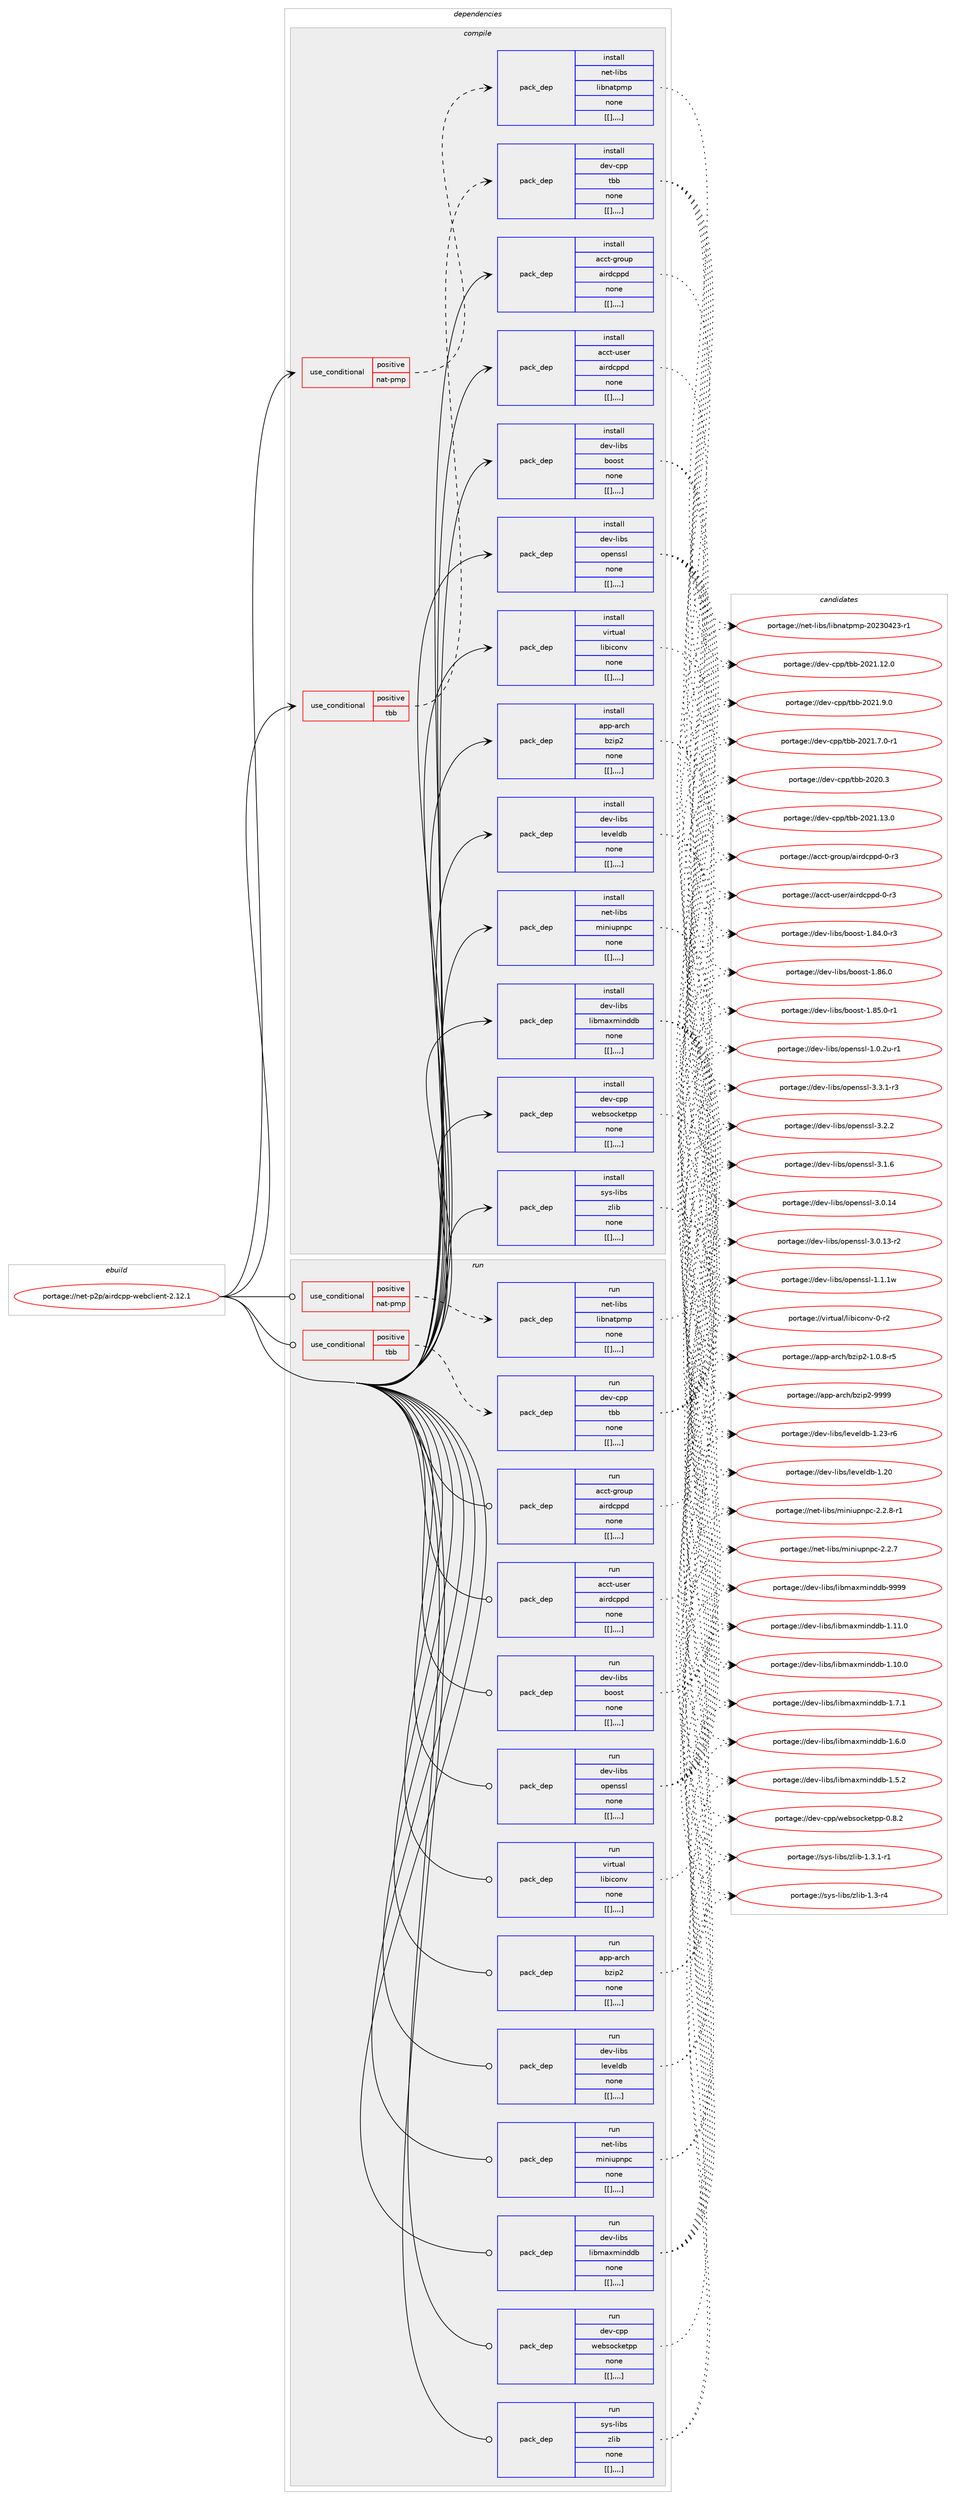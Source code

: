 digraph prolog {

# *************
# Graph options
# *************

newrank=true;
concentrate=true;
compound=true;
graph [rankdir=LR,fontname=Helvetica,fontsize=10,ranksep=1.5];#, ranksep=2.5, nodesep=0.2];
edge  [arrowhead=vee];
node  [fontname=Helvetica,fontsize=10];

# **********
# The ebuild
# **********

subgraph cluster_leftcol {
color=gray;
label=<<i>ebuild</i>>;
id [label="portage://net-p2p/airdcpp-webclient-2.12.1", color=red, width=4, href="../net-p2p/airdcpp-webclient-2.12.1.svg"];
}

# ****************
# The dependencies
# ****************

subgraph cluster_midcol {
color=gray;
label=<<i>dependencies</i>>;
subgraph cluster_compile {
fillcolor="#eeeeee";
style=filled;
label=<<i>compile</i>>;
subgraph cond104110 {
dependency396505 [label=<<TABLE BORDER="0" CELLBORDER="1" CELLSPACING="0" CELLPADDING="4"><TR><TD ROWSPAN="3" CELLPADDING="10">use_conditional</TD></TR><TR><TD>positive</TD></TR><TR><TD>nat-pmp</TD></TR></TABLE>>, shape=none, color=red];
subgraph pack289487 {
dependency396506 [label=<<TABLE BORDER="0" CELLBORDER="1" CELLSPACING="0" CELLPADDING="4" WIDTH="220"><TR><TD ROWSPAN="6" CELLPADDING="30">pack_dep</TD></TR><TR><TD WIDTH="110">install</TD></TR><TR><TD>net-libs</TD></TR><TR><TD>libnatpmp</TD></TR><TR><TD>none</TD></TR><TR><TD>[[],,,,]</TD></TR></TABLE>>, shape=none, color=blue];
}
dependency396505:e -> dependency396506:w [weight=20,style="dashed",arrowhead="vee"];
}
id:e -> dependency396505:w [weight=20,style="solid",arrowhead="vee"];
subgraph cond104111 {
dependency396507 [label=<<TABLE BORDER="0" CELLBORDER="1" CELLSPACING="0" CELLPADDING="4"><TR><TD ROWSPAN="3" CELLPADDING="10">use_conditional</TD></TR><TR><TD>positive</TD></TR><TR><TD>tbb</TD></TR></TABLE>>, shape=none, color=red];
subgraph pack289488 {
dependency396508 [label=<<TABLE BORDER="0" CELLBORDER="1" CELLSPACING="0" CELLPADDING="4" WIDTH="220"><TR><TD ROWSPAN="6" CELLPADDING="30">pack_dep</TD></TR><TR><TD WIDTH="110">install</TD></TR><TR><TD>dev-cpp</TD></TR><TR><TD>tbb</TD></TR><TR><TD>none</TD></TR><TR><TD>[[],,,,]</TD></TR></TABLE>>, shape=none, color=blue];
}
dependency396507:e -> dependency396508:w [weight=20,style="dashed",arrowhead="vee"];
}
id:e -> dependency396507:w [weight=20,style="solid",arrowhead="vee"];
subgraph pack289489 {
dependency396509 [label=<<TABLE BORDER="0" CELLBORDER="1" CELLSPACING="0" CELLPADDING="4" WIDTH="220"><TR><TD ROWSPAN="6" CELLPADDING="30">pack_dep</TD></TR><TR><TD WIDTH="110">install</TD></TR><TR><TD>acct-group</TD></TR><TR><TD>airdcppd</TD></TR><TR><TD>none</TD></TR><TR><TD>[[],,,,]</TD></TR></TABLE>>, shape=none, color=blue];
}
id:e -> dependency396509:w [weight=20,style="solid",arrowhead="vee"];
subgraph pack289490 {
dependency396510 [label=<<TABLE BORDER="0" CELLBORDER="1" CELLSPACING="0" CELLPADDING="4" WIDTH="220"><TR><TD ROWSPAN="6" CELLPADDING="30">pack_dep</TD></TR><TR><TD WIDTH="110">install</TD></TR><TR><TD>acct-user</TD></TR><TR><TD>airdcppd</TD></TR><TR><TD>none</TD></TR><TR><TD>[[],,,,]</TD></TR></TABLE>>, shape=none, color=blue];
}
id:e -> dependency396510:w [weight=20,style="solid",arrowhead="vee"];
subgraph pack289491 {
dependency396511 [label=<<TABLE BORDER="0" CELLBORDER="1" CELLSPACING="0" CELLPADDING="4" WIDTH="220"><TR><TD ROWSPAN="6" CELLPADDING="30">pack_dep</TD></TR><TR><TD WIDTH="110">install</TD></TR><TR><TD>app-arch</TD></TR><TR><TD>bzip2</TD></TR><TR><TD>none</TD></TR><TR><TD>[[],,,,]</TD></TR></TABLE>>, shape=none, color=blue];
}
id:e -> dependency396511:w [weight=20,style="solid",arrowhead="vee"];
subgraph pack289492 {
dependency396512 [label=<<TABLE BORDER="0" CELLBORDER="1" CELLSPACING="0" CELLPADDING="4" WIDTH="220"><TR><TD ROWSPAN="6" CELLPADDING="30">pack_dep</TD></TR><TR><TD WIDTH="110">install</TD></TR><TR><TD>dev-cpp</TD></TR><TR><TD>websocketpp</TD></TR><TR><TD>none</TD></TR><TR><TD>[[],,,,]</TD></TR></TABLE>>, shape=none, color=blue];
}
id:e -> dependency396512:w [weight=20,style="solid",arrowhead="vee"];
subgraph pack289493 {
dependency396513 [label=<<TABLE BORDER="0" CELLBORDER="1" CELLSPACING="0" CELLPADDING="4" WIDTH="220"><TR><TD ROWSPAN="6" CELLPADDING="30">pack_dep</TD></TR><TR><TD WIDTH="110">install</TD></TR><TR><TD>dev-libs</TD></TR><TR><TD>boost</TD></TR><TR><TD>none</TD></TR><TR><TD>[[],,,,]</TD></TR></TABLE>>, shape=none, color=blue];
}
id:e -> dependency396513:w [weight=20,style="solid",arrowhead="vee"];
subgraph pack289494 {
dependency396514 [label=<<TABLE BORDER="0" CELLBORDER="1" CELLSPACING="0" CELLPADDING="4" WIDTH="220"><TR><TD ROWSPAN="6" CELLPADDING="30">pack_dep</TD></TR><TR><TD WIDTH="110">install</TD></TR><TR><TD>dev-libs</TD></TR><TR><TD>leveldb</TD></TR><TR><TD>none</TD></TR><TR><TD>[[],,,,]</TD></TR></TABLE>>, shape=none, color=blue];
}
id:e -> dependency396514:w [weight=20,style="solid",arrowhead="vee"];
subgraph pack289495 {
dependency396515 [label=<<TABLE BORDER="0" CELLBORDER="1" CELLSPACING="0" CELLPADDING="4" WIDTH="220"><TR><TD ROWSPAN="6" CELLPADDING="30">pack_dep</TD></TR><TR><TD WIDTH="110">install</TD></TR><TR><TD>dev-libs</TD></TR><TR><TD>libmaxminddb</TD></TR><TR><TD>none</TD></TR><TR><TD>[[],,,,]</TD></TR></TABLE>>, shape=none, color=blue];
}
id:e -> dependency396515:w [weight=20,style="solid",arrowhead="vee"];
subgraph pack289496 {
dependency396516 [label=<<TABLE BORDER="0" CELLBORDER="1" CELLSPACING="0" CELLPADDING="4" WIDTH="220"><TR><TD ROWSPAN="6" CELLPADDING="30">pack_dep</TD></TR><TR><TD WIDTH="110">install</TD></TR><TR><TD>dev-libs</TD></TR><TR><TD>openssl</TD></TR><TR><TD>none</TD></TR><TR><TD>[[],,,,]</TD></TR></TABLE>>, shape=none, color=blue];
}
id:e -> dependency396516:w [weight=20,style="solid",arrowhead="vee"];
subgraph pack289497 {
dependency396517 [label=<<TABLE BORDER="0" CELLBORDER="1" CELLSPACING="0" CELLPADDING="4" WIDTH="220"><TR><TD ROWSPAN="6" CELLPADDING="30">pack_dep</TD></TR><TR><TD WIDTH="110">install</TD></TR><TR><TD>net-libs</TD></TR><TR><TD>miniupnpc</TD></TR><TR><TD>none</TD></TR><TR><TD>[[],,,,]</TD></TR></TABLE>>, shape=none, color=blue];
}
id:e -> dependency396517:w [weight=20,style="solid",arrowhead="vee"];
subgraph pack289498 {
dependency396518 [label=<<TABLE BORDER="0" CELLBORDER="1" CELLSPACING="0" CELLPADDING="4" WIDTH="220"><TR><TD ROWSPAN="6" CELLPADDING="30">pack_dep</TD></TR><TR><TD WIDTH="110">install</TD></TR><TR><TD>sys-libs</TD></TR><TR><TD>zlib</TD></TR><TR><TD>none</TD></TR><TR><TD>[[],,,,]</TD></TR></TABLE>>, shape=none, color=blue];
}
id:e -> dependency396518:w [weight=20,style="solid",arrowhead="vee"];
subgraph pack289499 {
dependency396519 [label=<<TABLE BORDER="0" CELLBORDER="1" CELLSPACING="0" CELLPADDING="4" WIDTH="220"><TR><TD ROWSPAN="6" CELLPADDING="30">pack_dep</TD></TR><TR><TD WIDTH="110">install</TD></TR><TR><TD>virtual</TD></TR><TR><TD>libiconv</TD></TR><TR><TD>none</TD></TR><TR><TD>[[],,,,]</TD></TR></TABLE>>, shape=none, color=blue];
}
id:e -> dependency396519:w [weight=20,style="solid",arrowhead="vee"];
}
subgraph cluster_compileandrun {
fillcolor="#eeeeee";
style=filled;
label=<<i>compile and run</i>>;
}
subgraph cluster_run {
fillcolor="#eeeeee";
style=filled;
label=<<i>run</i>>;
subgraph cond104112 {
dependency396520 [label=<<TABLE BORDER="0" CELLBORDER="1" CELLSPACING="0" CELLPADDING="4"><TR><TD ROWSPAN="3" CELLPADDING="10">use_conditional</TD></TR><TR><TD>positive</TD></TR><TR><TD>nat-pmp</TD></TR></TABLE>>, shape=none, color=red];
subgraph pack289500 {
dependency396521 [label=<<TABLE BORDER="0" CELLBORDER="1" CELLSPACING="0" CELLPADDING="4" WIDTH="220"><TR><TD ROWSPAN="6" CELLPADDING="30">pack_dep</TD></TR><TR><TD WIDTH="110">run</TD></TR><TR><TD>net-libs</TD></TR><TR><TD>libnatpmp</TD></TR><TR><TD>none</TD></TR><TR><TD>[[],,,,]</TD></TR></TABLE>>, shape=none, color=blue];
}
dependency396520:e -> dependency396521:w [weight=20,style="dashed",arrowhead="vee"];
}
id:e -> dependency396520:w [weight=20,style="solid",arrowhead="odot"];
subgraph cond104113 {
dependency396522 [label=<<TABLE BORDER="0" CELLBORDER="1" CELLSPACING="0" CELLPADDING="4"><TR><TD ROWSPAN="3" CELLPADDING="10">use_conditional</TD></TR><TR><TD>positive</TD></TR><TR><TD>tbb</TD></TR></TABLE>>, shape=none, color=red];
subgraph pack289501 {
dependency396523 [label=<<TABLE BORDER="0" CELLBORDER="1" CELLSPACING="0" CELLPADDING="4" WIDTH="220"><TR><TD ROWSPAN="6" CELLPADDING="30">pack_dep</TD></TR><TR><TD WIDTH="110">run</TD></TR><TR><TD>dev-cpp</TD></TR><TR><TD>tbb</TD></TR><TR><TD>none</TD></TR><TR><TD>[[],,,,]</TD></TR></TABLE>>, shape=none, color=blue];
}
dependency396522:e -> dependency396523:w [weight=20,style="dashed",arrowhead="vee"];
}
id:e -> dependency396522:w [weight=20,style="solid",arrowhead="odot"];
subgraph pack289502 {
dependency396524 [label=<<TABLE BORDER="0" CELLBORDER="1" CELLSPACING="0" CELLPADDING="4" WIDTH="220"><TR><TD ROWSPAN="6" CELLPADDING="30">pack_dep</TD></TR><TR><TD WIDTH="110">run</TD></TR><TR><TD>acct-group</TD></TR><TR><TD>airdcppd</TD></TR><TR><TD>none</TD></TR><TR><TD>[[],,,,]</TD></TR></TABLE>>, shape=none, color=blue];
}
id:e -> dependency396524:w [weight=20,style="solid",arrowhead="odot"];
subgraph pack289503 {
dependency396525 [label=<<TABLE BORDER="0" CELLBORDER="1" CELLSPACING="0" CELLPADDING="4" WIDTH="220"><TR><TD ROWSPAN="6" CELLPADDING="30">pack_dep</TD></TR><TR><TD WIDTH="110">run</TD></TR><TR><TD>acct-user</TD></TR><TR><TD>airdcppd</TD></TR><TR><TD>none</TD></TR><TR><TD>[[],,,,]</TD></TR></TABLE>>, shape=none, color=blue];
}
id:e -> dependency396525:w [weight=20,style="solid",arrowhead="odot"];
subgraph pack289504 {
dependency396526 [label=<<TABLE BORDER="0" CELLBORDER="1" CELLSPACING="0" CELLPADDING="4" WIDTH="220"><TR><TD ROWSPAN="6" CELLPADDING="30">pack_dep</TD></TR><TR><TD WIDTH="110">run</TD></TR><TR><TD>app-arch</TD></TR><TR><TD>bzip2</TD></TR><TR><TD>none</TD></TR><TR><TD>[[],,,,]</TD></TR></TABLE>>, shape=none, color=blue];
}
id:e -> dependency396526:w [weight=20,style="solid",arrowhead="odot"];
subgraph pack289505 {
dependency396527 [label=<<TABLE BORDER="0" CELLBORDER="1" CELLSPACING="0" CELLPADDING="4" WIDTH="220"><TR><TD ROWSPAN="6" CELLPADDING="30">pack_dep</TD></TR><TR><TD WIDTH="110">run</TD></TR><TR><TD>dev-cpp</TD></TR><TR><TD>websocketpp</TD></TR><TR><TD>none</TD></TR><TR><TD>[[],,,,]</TD></TR></TABLE>>, shape=none, color=blue];
}
id:e -> dependency396527:w [weight=20,style="solid",arrowhead="odot"];
subgraph pack289506 {
dependency396528 [label=<<TABLE BORDER="0" CELLBORDER="1" CELLSPACING="0" CELLPADDING="4" WIDTH="220"><TR><TD ROWSPAN="6" CELLPADDING="30">pack_dep</TD></TR><TR><TD WIDTH="110">run</TD></TR><TR><TD>dev-libs</TD></TR><TR><TD>boost</TD></TR><TR><TD>none</TD></TR><TR><TD>[[],,,,]</TD></TR></TABLE>>, shape=none, color=blue];
}
id:e -> dependency396528:w [weight=20,style="solid",arrowhead="odot"];
subgraph pack289507 {
dependency396529 [label=<<TABLE BORDER="0" CELLBORDER="1" CELLSPACING="0" CELLPADDING="4" WIDTH="220"><TR><TD ROWSPAN="6" CELLPADDING="30">pack_dep</TD></TR><TR><TD WIDTH="110">run</TD></TR><TR><TD>dev-libs</TD></TR><TR><TD>leveldb</TD></TR><TR><TD>none</TD></TR><TR><TD>[[],,,,]</TD></TR></TABLE>>, shape=none, color=blue];
}
id:e -> dependency396529:w [weight=20,style="solid",arrowhead="odot"];
subgraph pack289508 {
dependency396530 [label=<<TABLE BORDER="0" CELLBORDER="1" CELLSPACING="0" CELLPADDING="4" WIDTH="220"><TR><TD ROWSPAN="6" CELLPADDING="30">pack_dep</TD></TR><TR><TD WIDTH="110">run</TD></TR><TR><TD>dev-libs</TD></TR><TR><TD>libmaxminddb</TD></TR><TR><TD>none</TD></TR><TR><TD>[[],,,,]</TD></TR></TABLE>>, shape=none, color=blue];
}
id:e -> dependency396530:w [weight=20,style="solid",arrowhead="odot"];
subgraph pack289509 {
dependency396531 [label=<<TABLE BORDER="0" CELLBORDER="1" CELLSPACING="0" CELLPADDING="4" WIDTH="220"><TR><TD ROWSPAN="6" CELLPADDING="30">pack_dep</TD></TR><TR><TD WIDTH="110">run</TD></TR><TR><TD>dev-libs</TD></TR><TR><TD>openssl</TD></TR><TR><TD>none</TD></TR><TR><TD>[[],,,,]</TD></TR></TABLE>>, shape=none, color=blue];
}
id:e -> dependency396531:w [weight=20,style="solid",arrowhead="odot"];
subgraph pack289510 {
dependency396532 [label=<<TABLE BORDER="0" CELLBORDER="1" CELLSPACING="0" CELLPADDING="4" WIDTH="220"><TR><TD ROWSPAN="6" CELLPADDING="30">pack_dep</TD></TR><TR><TD WIDTH="110">run</TD></TR><TR><TD>net-libs</TD></TR><TR><TD>miniupnpc</TD></TR><TR><TD>none</TD></TR><TR><TD>[[],,,,]</TD></TR></TABLE>>, shape=none, color=blue];
}
id:e -> dependency396532:w [weight=20,style="solid",arrowhead="odot"];
subgraph pack289511 {
dependency396533 [label=<<TABLE BORDER="0" CELLBORDER="1" CELLSPACING="0" CELLPADDING="4" WIDTH="220"><TR><TD ROWSPAN="6" CELLPADDING="30">pack_dep</TD></TR><TR><TD WIDTH="110">run</TD></TR><TR><TD>sys-libs</TD></TR><TR><TD>zlib</TD></TR><TR><TD>none</TD></TR><TR><TD>[[],,,,]</TD></TR></TABLE>>, shape=none, color=blue];
}
id:e -> dependency396533:w [weight=20,style="solid",arrowhead="odot"];
subgraph pack289512 {
dependency396534 [label=<<TABLE BORDER="0" CELLBORDER="1" CELLSPACING="0" CELLPADDING="4" WIDTH="220"><TR><TD ROWSPAN="6" CELLPADDING="30">pack_dep</TD></TR><TR><TD WIDTH="110">run</TD></TR><TR><TD>virtual</TD></TR><TR><TD>libiconv</TD></TR><TR><TD>none</TD></TR><TR><TD>[[],,,,]</TD></TR></TABLE>>, shape=none, color=blue];
}
id:e -> dependency396534:w [weight=20,style="solid",arrowhead="odot"];
}
}

# **************
# The candidates
# **************

subgraph cluster_choices {
rank=same;
color=gray;
label=<<i>candidates</i>>;

subgraph choice289487 {
color=black;
nodesep=1;
choice11010111645108105981154710810598110971161121091124550485051485250514511449 [label="portage://net-libs/libnatpmp-20230423-r1", color=red, width=4,href="../net-libs/libnatpmp-20230423-r1.svg"];
dependency396506:e -> choice11010111645108105981154710810598110971161121091124550485051485250514511449:w [style=dotted,weight="100"];
}
subgraph choice289488 {
color=black;
nodesep=1;
choice100101118459911211247116989845504850494649514648 [label="portage://dev-cpp/tbb-2021.13.0", color=red, width=4,href="../dev-cpp/tbb-2021.13.0.svg"];
choice100101118459911211247116989845504850494649504648 [label="portage://dev-cpp/tbb-2021.12.0", color=red, width=4,href="../dev-cpp/tbb-2021.12.0.svg"];
choice1001011184599112112471169898455048504946574648 [label="portage://dev-cpp/tbb-2021.9.0", color=red, width=4,href="../dev-cpp/tbb-2021.9.0.svg"];
choice10010111845991121124711698984550485049465546484511449 [label="portage://dev-cpp/tbb-2021.7.0-r1", color=red, width=4,href="../dev-cpp/tbb-2021.7.0-r1.svg"];
choice100101118459911211247116989845504850484651 [label="portage://dev-cpp/tbb-2020.3", color=red, width=4,href="../dev-cpp/tbb-2020.3.svg"];
dependency396508:e -> choice100101118459911211247116989845504850494649514648:w [style=dotted,weight="100"];
dependency396508:e -> choice100101118459911211247116989845504850494649504648:w [style=dotted,weight="100"];
dependency396508:e -> choice1001011184599112112471169898455048504946574648:w [style=dotted,weight="100"];
dependency396508:e -> choice10010111845991121124711698984550485049465546484511449:w [style=dotted,weight="100"];
dependency396508:e -> choice100101118459911211247116989845504850484651:w [style=dotted,weight="100"];
}
subgraph choice289489 {
color=black;
nodesep=1;
choice9799991164510311411111711247971051141009911211210045484511451 [label="portage://acct-group/airdcppd-0-r3", color=red, width=4,href="../acct-group/airdcppd-0-r3.svg"];
dependency396509:e -> choice9799991164510311411111711247971051141009911211210045484511451:w [style=dotted,weight="100"];
}
subgraph choice289490 {
color=black;
nodesep=1;
choice9799991164511711510111447971051141009911211210045484511451 [label="portage://acct-user/airdcppd-0-r3", color=red, width=4,href="../acct-user/airdcppd-0-r3.svg"];
dependency396510:e -> choice9799991164511711510111447971051141009911211210045484511451:w [style=dotted,weight="100"];
}
subgraph choice289491 {
color=black;
nodesep=1;
choice971121124597114991044798122105112504557575757 [label="portage://app-arch/bzip2-9999", color=red, width=4,href="../app-arch/bzip2-9999.svg"];
choice971121124597114991044798122105112504549464846564511453 [label="portage://app-arch/bzip2-1.0.8-r5", color=red, width=4,href="../app-arch/bzip2-1.0.8-r5.svg"];
dependency396511:e -> choice971121124597114991044798122105112504557575757:w [style=dotted,weight="100"];
dependency396511:e -> choice971121124597114991044798122105112504549464846564511453:w [style=dotted,weight="100"];
}
subgraph choice289492 {
color=black;
nodesep=1;
choice1001011184599112112471191019811511199107101116112112454846564650 [label="portage://dev-cpp/websocketpp-0.8.2", color=red, width=4,href="../dev-cpp/websocketpp-0.8.2.svg"];
dependency396512:e -> choice1001011184599112112471191019811511199107101116112112454846564650:w [style=dotted,weight="100"];
}
subgraph choice289493 {
color=black;
nodesep=1;
choice1001011184510810598115479811111111511645494656544648 [label="portage://dev-libs/boost-1.86.0", color=red, width=4,href="../dev-libs/boost-1.86.0.svg"];
choice10010111845108105981154798111111115116454946565346484511449 [label="portage://dev-libs/boost-1.85.0-r1", color=red, width=4,href="../dev-libs/boost-1.85.0-r1.svg"];
choice10010111845108105981154798111111115116454946565246484511451 [label="portage://dev-libs/boost-1.84.0-r3", color=red, width=4,href="../dev-libs/boost-1.84.0-r3.svg"];
dependency396513:e -> choice1001011184510810598115479811111111511645494656544648:w [style=dotted,weight="100"];
dependency396513:e -> choice10010111845108105981154798111111115116454946565346484511449:w [style=dotted,weight="100"];
dependency396513:e -> choice10010111845108105981154798111111115116454946565246484511451:w [style=dotted,weight="100"];
}
subgraph choice289494 {
color=black;
nodesep=1;
choice1001011184510810598115471081011181011081009845494650514511454 [label="portage://dev-libs/leveldb-1.23-r6", color=red, width=4,href="../dev-libs/leveldb-1.23-r6.svg"];
choice100101118451081059811547108101118101108100984549465048 [label="portage://dev-libs/leveldb-1.20", color=red, width=4,href="../dev-libs/leveldb-1.20.svg"];
dependency396514:e -> choice1001011184510810598115471081011181011081009845494650514511454:w [style=dotted,weight="100"];
dependency396514:e -> choice100101118451081059811547108101118101108100984549465048:w [style=dotted,weight="100"];
}
subgraph choice289495 {
color=black;
nodesep=1;
choice1001011184510810598115471081059810997120109105110100100984557575757 [label="portage://dev-libs/libmaxminddb-9999", color=red, width=4,href="../dev-libs/libmaxminddb-9999.svg"];
choice10010111845108105981154710810598109971201091051101001009845494649494648 [label="portage://dev-libs/libmaxminddb-1.11.0", color=red, width=4,href="../dev-libs/libmaxminddb-1.11.0.svg"];
choice10010111845108105981154710810598109971201091051101001009845494649484648 [label="portage://dev-libs/libmaxminddb-1.10.0", color=red, width=4,href="../dev-libs/libmaxminddb-1.10.0.svg"];
choice100101118451081059811547108105981099712010910511010010098454946554649 [label="portage://dev-libs/libmaxminddb-1.7.1", color=red, width=4,href="../dev-libs/libmaxminddb-1.7.1.svg"];
choice100101118451081059811547108105981099712010910511010010098454946544648 [label="portage://dev-libs/libmaxminddb-1.6.0", color=red, width=4,href="../dev-libs/libmaxminddb-1.6.0.svg"];
choice100101118451081059811547108105981099712010910511010010098454946534650 [label="portage://dev-libs/libmaxminddb-1.5.2", color=red, width=4,href="../dev-libs/libmaxminddb-1.5.2.svg"];
dependency396515:e -> choice1001011184510810598115471081059810997120109105110100100984557575757:w [style=dotted,weight="100"];
dependency396515:e -> choice10010111845108105981154710810598109971201091051101001009845494649494648:w [style=dotted,weight="100"];
dependency396515:e -> choice10010111845108105981154710810598109971201091051101001009845494649484648:w [style=dotted,weight="100"];
dependency396515:e -> choice100101118451081059811547108105981099712010910511010010098454946554649:w [style=dotted,weight="100"];
dependency396515:e -> choice100101118451081059811547108105981099712010910511010010098454946544648:w [style=dotted,weight="100"];
dependency396515:e -> choice100101118451081059811547108105981099712010910511010010098454946534650:w [style=dotted,weight="100"];
}
subgraph choice289496 {
color=black;
nodesep=1;
choice1001011184510810598115471111121011101151151084551465146494511451 [label="portage://dev-libs/openssl-3.3.1-r3", color=red, width=4,href="../dev-libs/openssl-3.3.1-r3.svg"];
choice100101118451081059811547111112101110115115108455146504650 [label="portage://dev-libs/openssl-3.2.2", color=red, width=4,href="../dev-libs/openssl-3.2.2.svg"];
choice100101118451081059811547111112101110115115108455146494654 [label="portage://dev-libs/openssl-3.1.6", color=red, width=4,href="../dev-libs/openssl-3.1.6.svg"];
choice10010111845108105981154711111210111011511510845514648464952 [label="portage://dev-libs/openssl-3.0.14", color=red, width=4,href="../dev-libs/openssl-3.0.14.svg"];
choice100101118451081059811547111112101110115115108455146484649514511450 [label="portage://dev-libs/openssl-3.0.13-r2", color=red, width=4,href="../dev-libs/openssl-3.0.13-r2.svg"];
choice100101118451081059811547111112101110115115108454946494649119 [label="portage://dev-libs/openssl-1.1.1w", color=red, width=4,href="../dev-libs/openssl-1.1.1w.svg"];
choice1001011184510810598115471111121011101151151084549464846501174511449 [label="portage://dev-libs/openssl-1.0.2u-r1", color=red, width=4,href="../dev-libs/openssl-1.0.2u-r1.svg"];
dependency396516:e -> choice1001011184510810598115471111121011101151151084551465146494511451:w [style=dotted,weight="100"];
dependency396516:e -> choice100101118451081059811547111112101110115115108455146504650:w [style=dotted,weight="100"];
dependency396516:e -> choice100101118451081059811547111112101110115115108455146494654:w [style=dotted,weight="100"];
dependency396516:e -> choice10010111845108105981154711111210111011511510845514648464952:w [style=dotted,weight="100"];
dependency396516:e -> choice100101118451081059811547111112101110115115108455146484649514511450:w [style=dotted,weight="100"];
dependency396516:e -> choice100101118451081059811547111112101110115115108454946494649119:w [style=dotted,weight="100"];
dependency396516:e -> choice1001011184510810598115471111121011101151151084549464846501174511449:w [style=dotted,weight="100"];
}
subgraph choice289497 {
color=black;
nodesep=1;
choice110101116451081059811547109105110105117112110112994550465046564511449 [label="portage://net-libs/miniupnpc-2.2.8-r1", color=red, width=4,href="../net-libs/miniupnpc-2.2.8-r1.svg"];
choice11010111645108105981154710910511010511711211011299455046504655 [label="portage://net-libs/miniupnpc-2.2.7", color=red, width=4,href="../net-libs/miniupnpc-2.2.7.svg"];
dependency396517:e -> choice110101116451081059811547109105110105117112110112994550465046564511449:w [style=dotted,weight="100"];
dependency396517:e -> choice11010111645108105981154710910511010511711211011299455046504655:w [style=dotted,weight="100"];
}
subgraph choice289498 {
color=black;
nodesep=1;
choice115121115451081059811547122108105984549465146494511449 [label="portage://sys-libs/zlib-1.3.1-r1", color=red, width=4,href="../sys-libs/zlib-1.3.1-r1.svg"];
choice11512111545108105981154712210810598454946514511452 [label="portage://sys-libs/zlib-1.3-r4", color=red, width=4,href="../sys-libs/zlib-1.3-r4.svg"];
dependency396518:e -> choice115121115451081059811547122108105984549465146494511449:w [style=dotted,weight="100"];
dependency396518:e -> choice11512111545108105981154712210810598454946514511452:w [style=dotted,weight="100"];
}
subgraph choice289499 {
color=black;
nodesep=1;
choice1181051141161179710847108105981059911111011845484511450 [label="portage://virtual/libiconv-0-r2", color=red, width=4,href="../virtual/libiconv-0-r2.svg"];
dependency396519:e -> choice1181051141161179710847108105981059911111011845484511450:w [style=dotted,weight="100"];
}
subgraph choice289500 {
color=black;
nodesep=1;
choice11010111645108105981154710810598110971161121091124550485051485250514511449 [label="portage://net-libs/libnatpmp-20230423-r1", color=red, width=4,href="../net-libs/libnatpmp-20230423-r1.svg"];
dependency396521:e -> choice11010111645108105981154710810598110971161121091124550485051485250514511449:w [style=dotted,weight="100"];
}
subgraph choice289501 {
color=black;
nodesep=1;
choice100101118459911211247116989845504850494649514648 [label="portage://dev-cpp/tbb-2021.13.0", color=red, width=4,href="../dev-cpp/tbb-2021.13.0.svg"];
choice100101118459911211247116989845504850494649504648 [label="portage://dev-cpp/tbb-2021.12.0", color=red, width=4,href="../dev-cpp/tbb-2021.12.0.svg"];
choice1001011184599112112471169898455048504946574648 [label="portage://dev-cpp/tbb-2021.9.0", color=red, width=4,href="../dev-cpp/tbb-2021.9.0.svg"];
choice10010111845991121124711698984550485049465546484511449 [label="portage://dev-cpp/tbb-2021.7.0-r1", color=red, width=4,href="../dev-cpp/tbb-2021.7.0-r1.svg"];
choice100101118459911211247116989845504850484651 [label="portage://dev-cpp/tbb-2020.3", color=red, width=4,href="../dev-cpp/tbb-2020.3.svg"];
dependency396523:e -> choice100101118459911211247116989845504850494649514648:w [style=dotted,weight="100"];
dependency396523:e -> choice100101118459911211247116989845504850494649504648:w [style=dotted,weight="100"];
dependency396523:e -> choice1001011184599112112471169898455048504946574648:w [style=dotted,weight="100"];
dependency396523:e -> choice10010111845991121124711698984550485049465546484511449:w [style=dotted,weight="100"];
dependency396523:e -> choice100101118459911211247116989845504850484651:w [style=dotted,weight="100"];
}
subgraph choice289502 {
color=black;
nodesep=1;
choice9799991164510311411111711247971051141009911211210045484511451 [label="portage://acct-group/airdcppd-0-r3", color=red, width=4,href="../acct-group/airdcppd-0-r3.svg"];
dependency396524:e -> choice9799991164510311411111711247971051141009911211210045484511451:w [style=dotted,weight="100"];
}
subgraph choice289503 {
color=black;
nodesep=1;
choice9799991164511711510111447971051141009911211210045484511451 [label="portage://acct-user/airdcppd-0-r3", color=red, width=4,href="../acct-user/airdcppd-0-r3.svg"];
dependency396525:e -> choice9799991164511711510111447971051141009911211210045484511451:w [style=dotted,weight="100"];
}
subgraph choice289504 {
color=black;
nodesep=1;
choice971121124597114991044798122105112504557575757 [label="portage://app-arch/bzip2-9999", color=red, width=4,href="../app-arch/bzip2-9999.svg"];
choice971121124597114991044798122105112504549464846564511453 [label="portage://app-arch/bzip2-1.0.8-r5", color=red, width=4,href="../app-arch/bzip2-1.0.8-r5.svg"];
dependency396526:e -> choice971121124597114991044798122105112504557575757:w [style=dotted,weight="100"];
dependency396526:e -> choice971121124597114991044798122105112504549464846564511453:w [style=dotted,weight="100"];
}
subgraph choice289505 {
color=black;
nodesep=1;
choice1001011184599112112471191019811511199107101116112112454846564650 [label="portage://dev-cpp/websocketpp-0.8.2", color=red, width=4,href="../dev-cpp/websocketpp-0.8.2.svg"];
dependency396527:e -> choice1001011184599112112471191019811511199107101116112112454846564650:w [style=dotted,weight="100"];
}
subgraph choice289506 {
color=black;
nodesep=1;
choice1001011184510810598115479811111111511645494656544648 [label="portage://dev-libs/boost-1.86.0", color=red, width=4,href="../dev-libs/boost-1.86.0.svg"];
choice10010111845108105981154798111111115116454946565346484511449 [label="portage://dev-libs/boost-1.85.0-r1", color=red, width=4,href="../dev-libs/boost-1.85.0-r1.svg"];
choice10010111845108105981154798111111115116454946565246484511451 [label="portage://dev-libs/boost-1.84.0-r3", color=red, width=4,href="../dev-libs/boost-1.84.0-r3.svg"];
dependency396528:e -> choice1001011184510810598115479811111111511645494656544648:w [style=dotted,weight="100"];
dependency396528:e -> choice10010111845108105981154798111111115116454946565346484511449:w [style=dotted,weight="100"];
dependency396528:e -> choice10010111845108105981154798111111115116454946565246484511451:w [style=dotted,weight="100"];
}
subgraph choice289507 {
color=black;
nodesep=1;
choice1001011184510810598115471081011181011081009845494650514511454 [label="portage://dev-libs/leveldb-1.23-r6", color=red, width=4,href="../dev-libs/leveldb-1.23-r6.svg"];
choice100101118451081059811547108101118101108100984549465048 [label="portage://dev-libs/leveldb-1.20", color=red, width=4,href="../dev-libs/leveldb-1.20.svg"];
dependency396529:e -> choice1001011184510810598115471081011181011081009845494650514511454:w [style=dotted,weight="100"];
dependency396529:e -> choice100101118451081059811547108101118101108100984549465048:w [style=dotted,weight="100"];
}
subgraph choice289508 {
color=black;
nodesep=1;
choice1001011184510810598115471081059810997120109105110100100984557575757 [label="portage://dev-libs/libmaxminddb-9999", color=red, width=4,href="../dev-libs/libmaxminddb-9999.svg"];
choice10010111845108105981154710810598109971201091051101001009845494649494648 [label="portage://dev-libs/libmaxminddb-1.11.0", color=red, width=4,href="../dev-libs/libmaxminddb-1.11.0.svg"];
choice10010111845108105981154710810598109971201091051101001009845494649484648 [label="portage://dev-libs/libmaxminddb-1.10.0", color=red, width=4,href="../dev-libs/libmaxminddb-1.10.0.svg"];
choice100101118451081059811547108105981099712010910511010010098454946554649 [label="portage://dev-libs/libmaxminddb-1.7.1", color=red, width=4,href="../dev-libs/libmaxminddb-1.7.1.svg"];
choice100101118451081059811547108105981099712010910511010010098454946544648 [label="portage://dev-libs/libmaxminddb-1.6.0", color=red, width=4,href="../dev-libs/libmaxminddb-1.6.0.svg"];
choice100101118451081059811547108105981099712010910511010010098454946534650 [label="portage://dev-libs/libmaxminddb-1.5.2", color=red, width=4,href="../dev-libs/libmaxminddb-1.5.2.svg"];
dependency396530:e -> choice1001011184510810598115471081059810997120109105110100100984557575757:w [style=dotted,weight="100"];
dependency396530:e -> choice10010111845108105981154710810598109971201091051101001009845494649494648:w [style=dotted,weight="100"];
dependency396530:e -> choice10010111845108105981154710810598109971201091051101001009845494649484648:w [style=dotted,weight="100"];
dependency396530:e -> choice100101118451081059811547108105981099712010910511010010098454946554649:w [style=dotted,weight="100"];
dependency396530:e -> choice100101118451081059811547108105981099712010910511010010098454946544648:w [style=dotted,weight="100"];
dependency396530:e -> choice100101118451081059811547108105981099712010910511010010098454946534650:w [style=dotted,weight="100"];
}
subgraph choice289509 {
color=black;
nodesep=1;
choice1001011184510810598115471111121011101151151084551465146494511451 [label="portage://dev-libs/openssl-3.3.1-r3", color=red, width=4,href="../dev-libs/openssl-3.3.1-r3.svg"];
choice100101118451081059811547111112101110115115108455146504650 [label="portage://dev-libs/openssl-3.2.2", color=red, width=4,href="../dev-libs/openssl-3.2.2.svg"];
choice100101118451081059811547111112101110115115108455146494654 [label="portage://dev-libs/openssl-3.1.6", color=red, width=4,href="../dev-libs/openssl-3.1.6.svg"];
choice10010111845108105981154711111210111011511510845514648464952 [label="portage://dev-libs/openssl-3.0.14", color=red, width=4,href="../dev-libs/openssl-3.0.14.svg"];
choice100101118451081059811547111112101110115115108455146484649514511450 [label="portage://dev-libs/openssl-3.0.13-r2", color=red, width=4,href="../dev-libs/openssl-3.0.13-r2.svg"];
choice100101118451081059811547111112101110115115108454946494649119 [label="portage://dev-libs/openssl-1.1.1w", color=red, width=4,href="../dev-libs/openssl-1.1.1w.svg"];
choice1001011184510810598115471111121011101151151084549464846501174511449 [label="portage://dev-libs/openssl-1.0.2u-r1", color=red, width=4,href="../dev-libs/openssl-1.0.2u-r1.svg"];
dependency396531:e -> choice1001011184510810598115471111121011101151151084551465146494511451:w [style=dotted,weight="100"];
dependency396531:e -> choice100101118451081059811547111112101110115115108455146504650:w [style=dotted,weight="100"];
dependency396531:e -> choice100101118451081059811547111112101110115115108455146494654:w [style=dotted,weight="100"];
dependency396531:e -> choice10010111845108105981154711111210111011511510845514648464952:w [style=dotted,weight="100"];
dependency396531:e -> choice100101118451081059811547111112101110115115108455146484649514511450:w [style=dotted,weight="100"];
dependency396531:e -> choice100101118451081059811547111112101110115115108454946494649119:w [style=dotted,weight="100"];
dependency396531:e -> choice1001011184510810598115471111121011101151151084549464846501174511449:w [style=dotted,weight="100"];
}
subgraph choice289510 {
color=black;
nodesep=1;
choice110101116451081059811547109105110105117112110112994550465046564511449 [label="portage://net-libs/miniupnpc-2.2.8-r1", color=red, width=4,href="../net-libs/miniupnpc-2.2.8-r1.svg"];
choice11010111645108105981154710910511010511711211011299455046504655 [label="portage://net-libs/miniupnpc-2.2.7", color=red, width=4,href="../net-libs/miniupnpc-2.2.7.svg"];
dependency396532:e -> choice110101116451081059811547109105110105117112110112994550465046564511449:w [style=dotted,weight="100"];
dependency396532:e -> choice11010111645108105981154710910511010511711211011299455046504655:w [style=dotted,weight="100"];
}
subgraph choice289511 {
color=black;
nodesep=1;
choice115121115451081059811547122108105984549465146494511449 [label="portage://sys-libs/zlib-1.3.1-r1", color=red, width=4,href="../sys-libs/zlib-1.3.1-r1.svg"];
choice11512111545108105981154712210810598454946514511452 [label="portage://sys-libs/zlib-1.3-r4", color=red, width=4,href="../sys-libs/zlib-1.3-r4.svg"];
dependency396533:e -> choice115121115451081059811547122108105984549465146494511449:w [style=dotted,weight="100"];
dependency396533:e -> choice11512111545108105981154712210810598454946514511452:w [style=dotted,weight="100"];
}
subgraph choice289512 {
color=black;
nodesep=1;
choice1181051141161179710847108105981059911111011845484511450 [label="portage://virtual/libiconv-0-r2", color=red, width=4,href="../virtual/libiconv-0-r2.svg"];
dependency396534:e -> choice1181051141161179710847108105981059911111011845484511450:w [style=dotted,weight="100"];
}
}

}
